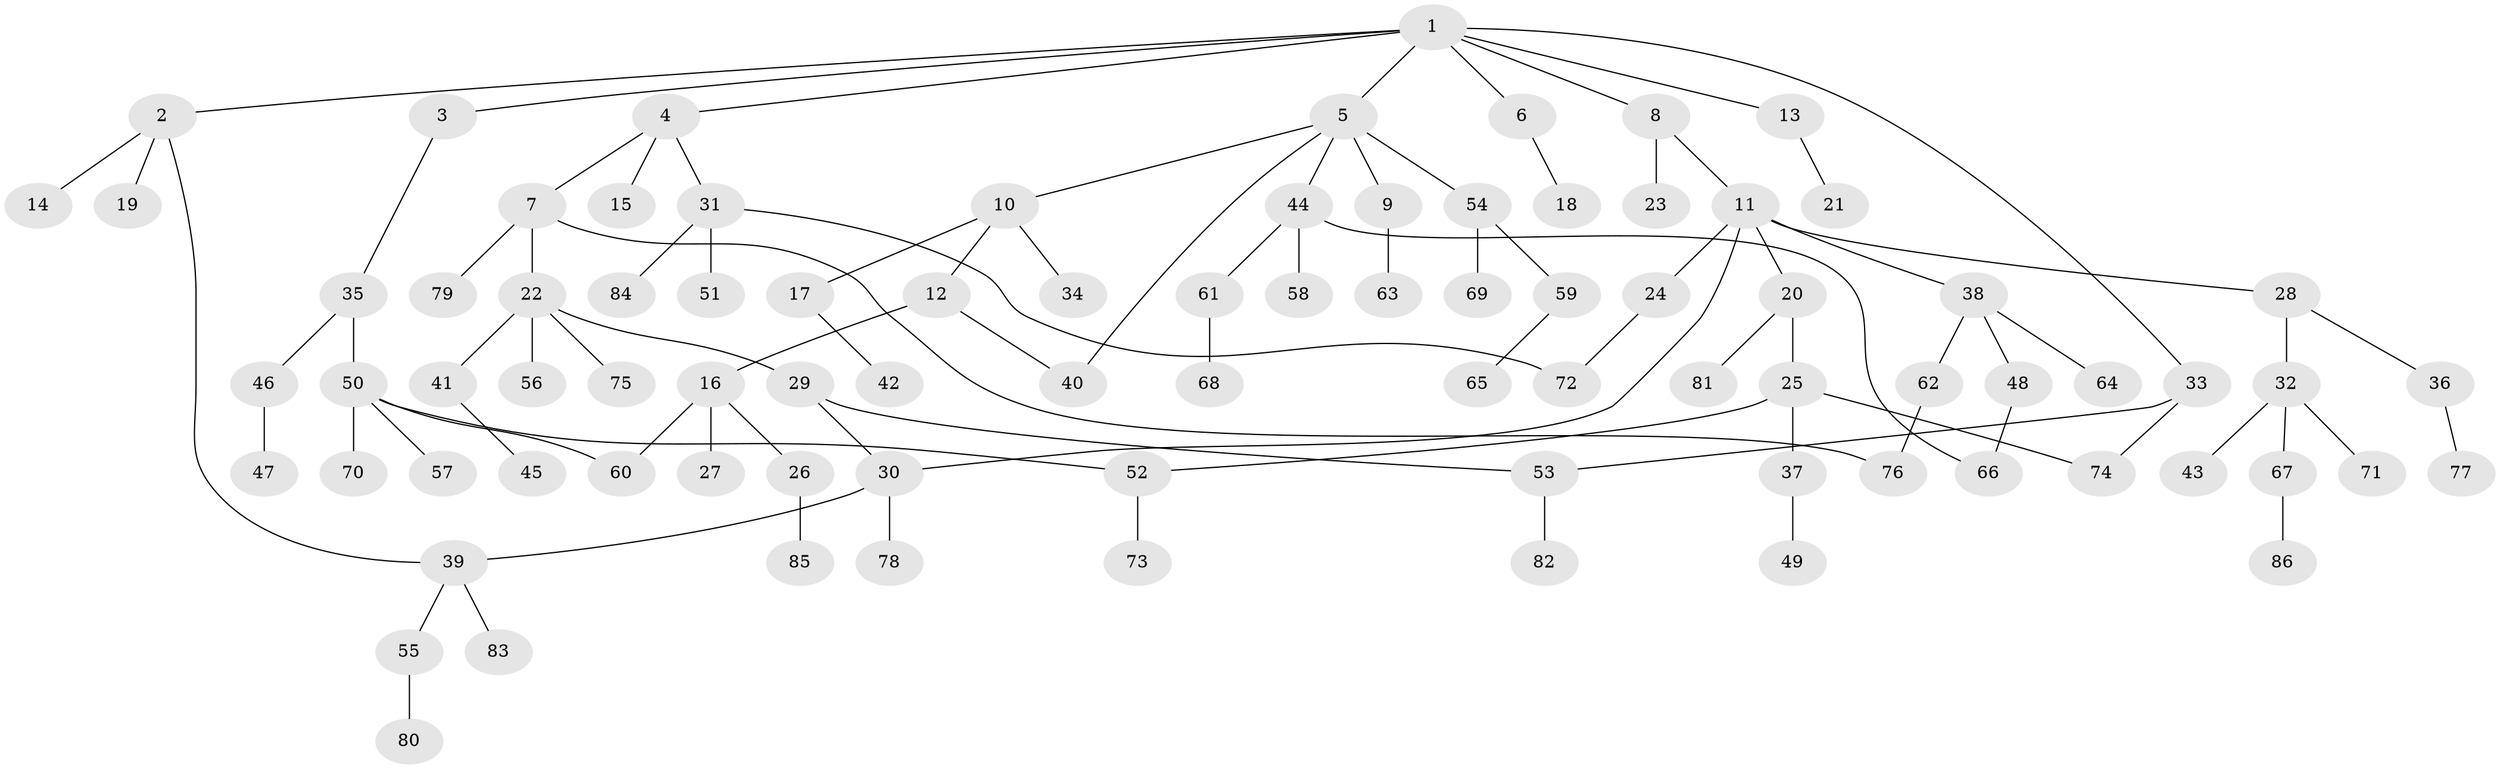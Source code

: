 // Generated by graph-tools (version 1.1) at 2025/25/03/09/25 03:25:27]
// undirected, 86 vertices, 95 edges
graph export_dot {
graph [start="1"]
  node [color=gray90,style=filled];
  1;
  2;
  3;
  4;
  5;
  6;
  7;
  8;
  9;
  10;
  11;
  12;
  13;
  14;
  15;
  16;
  17;
  18;
  19;
  20;
  21;
  22;
  23;
  24;
  25;
  26;
  27;
  28;
  29;
  30;
  31;
  32;
  33;
  34;
  35;
  36;
  37;
  38;
  39;
  40;
  41;
  42;
  43;
  44;
  45;
  46;
  47;
  48;
  49;
  50;
  51;
  52;
  53;
  54;
  55;
  56;
  57;
  58;
  59;
  60;
  61;
  62;
  63;
  64;
  65;
  66;
  67;
  68;
  69;
  70;
  71;
  72;
  73;
  74;
  75;
  76;
  77;
  78;
  79;
  80;
  81;
  82;
  83;
  84;
  85;
  86;
  1 -- 2;
  1 -- 3;
  1 -- 4;
  1 -- 5;
  1 -- 6;
  1 -- 8;
  1 -- 13;
  1 -- 33;
  2 -- 14;
  2 -- 19;
  2 -- 39;
  3 -- 35;
  4 -- 7;
  4 -- 15;
  4 -- 31;
  5 -- 9;
  5 -- 10;
  5 -- 40;
  5 -- 44;
  5 -- 54;
  6 -- 18;
  7 -- 22;
  7 -- 76;
  7 -- 79;
  8 -- 11;
  8 -- 23;
  9 -- 63;
  10 -- 12;
  10 -- 17;
  10 -- 34;
  11 -- 20;
  11 -- 24;
  11 -- 28;
  11 -- 30;
  11 -- 38;
  12 -- 16;
  12 -- 40;
  13 -- 21;
  16 -- 26;
  16 -- 27;
  16 -- 60;
  17 -- 42;
  20 -- 25;
  20 -- 81;
  22 -- 29;
  22 -- 41;
  22 -- 56;
  22 -- 75;
  24 -- 72;
  25 -- 37;
  25 -- 74;
  25 -- 52;
  26 -- 85;
  28 -- 32;
  28 -- 36;
  29 -- 30;
  29 -- 53;
  30 -- 78;
  30 -- 39;
  31 -- 51;
  31 -- 72;
  31 -- 84;
  32 -- 43;
  32 -- 67;
  32 -- 71;
  33 -- 53;
  33 -- 74;
  35 -- 46;
  35 -- 50;
  36 -- 77;
  37 -- 49;
  38 -- 48;
  38 -- 62;
  38 -- 64;
  39 -- 55;
  39 -- 83;
  41 -- 45;
  44 -- 58;
  44 -- 61;
  44 -- 66;
  46 -- 47;
  48 -- 66;
  50 -- 52;
  50 -- 57;
  50 -- 60;
  50 -- 70;
  52 -- 73;
  53 -- 82;
  54 -- 59;
  54 -- 69;
  55 -- 80;
  59 -- 65;
  61 -- 68;
  62 -- 76;
  67 -- 86;
}
